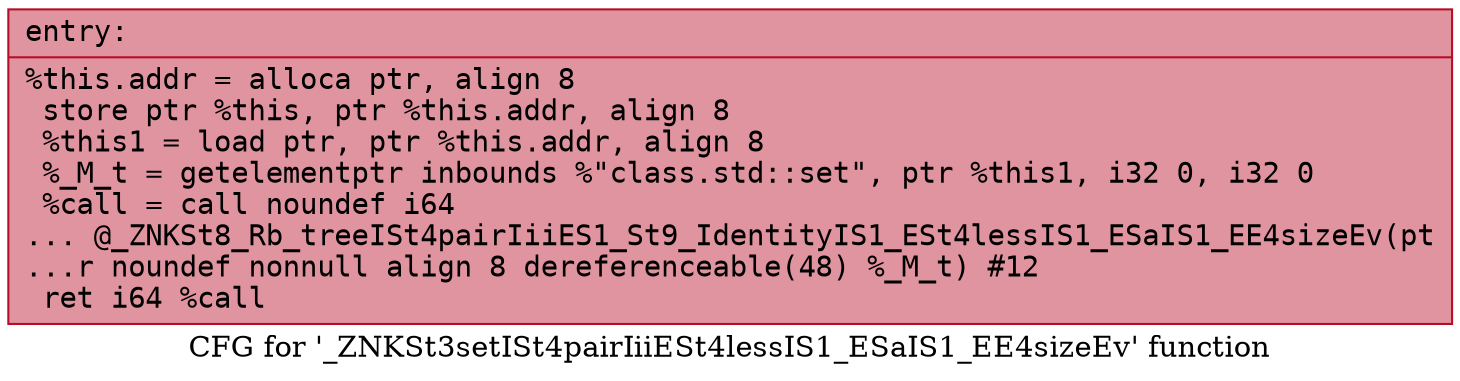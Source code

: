 digraph "CFG for '_ZNKSt3setISt4pairIiiESt4lessIS1_ESaIS1_EE4sizeEv' function" {
	label="CFG for '_ZNKSt3setISt4pairIiiESt4lessIS1_ESaIS1_EE4sizeEv' function";

	Node0x55579cd96250 [shape=record,color="#b70d28ff", style=filled, fillcolor="#b70d2870" fontname="Courier",label="{entry:\l|  %this.addr = alloca ptr, align 8\l  store ptr %this, ptr %this.addr, align 8\l  %this1 = load ptr, ptr %this.addr, align 8\l  %_M_t = getelementptr inbounds %\"class.std::set\", ptr %this1, i32 0, i32 0\l  %call = call noundef i64\l... @_ZNKSt8_Rb_treeISt4pairIiiES1_St9_IdentityIS1_ESt4lessIS1_ESaIS1_EE4sizeEv(pt\l...r noundef nonnull align 8 dereferenceable(48) %_M_t) #12\l  ret i64 %call\l}"];
}
